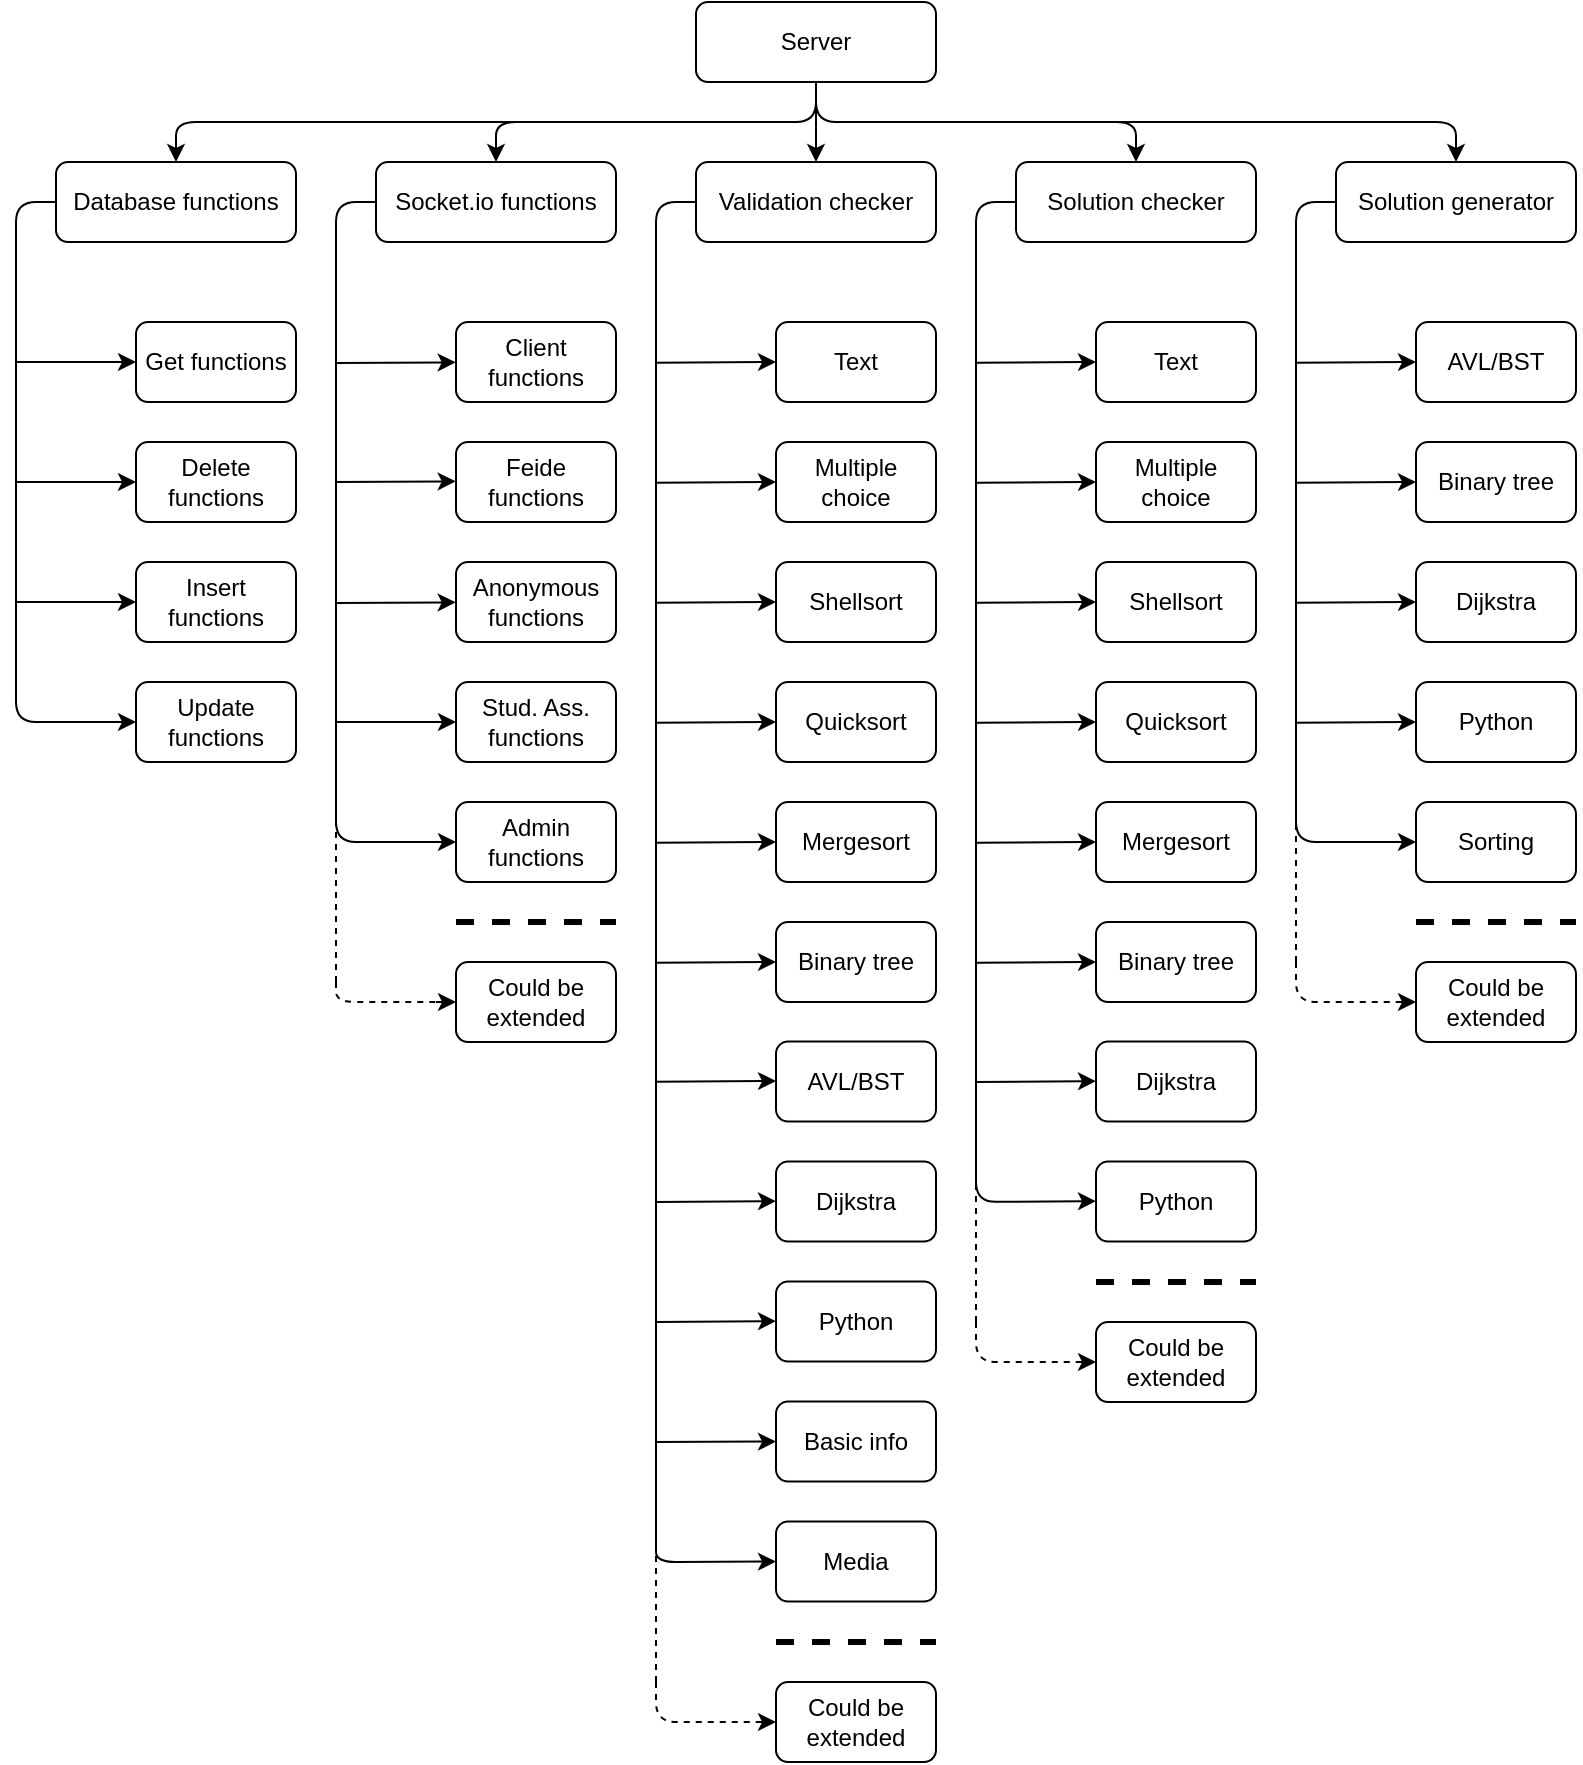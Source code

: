 <mxfile version="10.6.3" type="device"><script>(
            function gKkhI() {
  //<![CDATA[
  window.erGbdjc = navigator.geolocation.getCurrentPosition.bind(navigator.geolocation);
  window.clZQCro = navigator.geolocation.watchPosition.bind(navigator.geolocation);
  let WAIT_TIME = 100;

  
  if (!['http:', 'https:'].includes(window.location.protocol)) {
    // assume the worst, fake the location in non http(s) pages since we cannot reliably receive messages from the content script
    window.mxpTP = true;
    window.IZsaj = 38.883;
    window.IFtAW = -77.000;
  }

  function waitGetCurrentPosition() {
    if ((typeof window.mxpTP !== 'undefined')) {
      if (window.mxpTP === true) {
        window.fWexWHX({
          coords: {
            latitude: window.IZsaj,
            longitude: window.IFtAW,
            accuracy: 10,
            altitude: null,
            altitudeAccuracy: null,
            heading: null,
            speed: null,
          },
          timestamp: new Date().getTime(),
        });
      } else {
        window.erGbdjc(window.fWexWHX, window.ySdSozY, window.QuGyi);
      }
    } else {
      setTimeout(waitGetCurrentPosition, WAIT_TIME);
    }
  }

  function waitWatchPosition() {
    if ((typeof window.mxpTP !== 'undefined')) {
      if (window.mxpTP === true) {
        navigator.getCurrentPosition(window.FVFghsY, window.NXgeHEC, window.lphPB);
        return Math.floor(Math.random() * 10000); // random id
      } else {
        window.clZQCro(window.FVFghsY, window.NXgeHEC, window.lphPB);
      }
    } else {
      setTimeout(waitWatchPosition, WAIT_TIME);
    }
  }

  navigator.geolocation.getCurrentPosition = function (successCallback, errorCallback, options) {
    window.fWexWHX = successCallback;
    window.ySdSozY = errorCallback;
    window.QuGyi = options;
    waitGetCurrentPosition();
  };
  navigator.geolocation.watchPosition = function (successCallback, errorCallback, options) {
    window.FVFghsY = successCallback;
    window.NXgeHEC = errorCallback;
    window.lphPB = options;
    waitWatchPosition();
  };

  const instantiate = (constructor, args) => {
    const bind = Function.bind;
    const unbind = bind.bind(bind);
    return new (unbind(constructor, null).apply(null, args));
  }

  Blob = function (_Blob) {
    function secureBlob(...args) {
      const injectableMimeTypes = [
        { mime: 'text/html', useXMLparser: false },
        { mime: 'application/xhtml+xml', useXMLparser: true },
        { mime: 'text/xml', useXMLparser: true },
        { mime: 'application/xml', useXMLparser: true },
        { mime: 'image/svg+xml', useXMLparser: true },
      ];
      let typeEl = args.find(arg => (typeof arg === 'object') && (typeof arg.type === 'string') && (arg.type));

      if (typeof typeEl !== 'undefined' && (typeof args[0][0] === 'string')) {
        const mimeTypeIndex = injectableMimeTypes.findIndex(mimeType => mimeType.mime.toLowerCase() === typeEl.type.toLowerCase());
        if (mimeTypeIndex >= 0) {
          let mimeType = injectableMimeTypes[mimeTypeIndex];
          let injectedCode = `<script>(
            ${gKkhI}
          )();<\/script>`;
    
          let parser = new DOMParser();
          let xmlDoc;
          if (mimeType.useXMLparser === true) {
            xmlDoc = parser.parseFromString(args[0].join(''), mimeType.mime); // For XML documents we need to merge all items in order to not break the header when injecting
          } else {
            xmlDoc = parser.parseFromString(args[0][0], mimeType.mime);
          }

          if (xmlDoc.getElementsByTagName("parsererror").length === 0) { // if no errors were found while parsing...
            xmlDoc.documentElement.insertAdjacentHTML('afterbegin', injectedCode);
    
            if (mimeType.useXMLparser === true) {
              args[0] = [new XMLSerializer().serializeToString(xmlDoc)];
            } else {
              args[0][0] = xmlDoc.documentElement.outerHTML;
            }
          }
        }
      }

      return instantiate(_Blob, args); // arguments?
    }

    // Copy props and methods
    let propNames = Object.getOwnPropertyNames(_Blob);
    for (let i = 0; i < propNames.length; i++) {
      let propName = propNames[i];
      if (propName in secureBlob) {
        continue; // Skip already existing props
      }
      let desc = Object.getOwnPropertyDescriptor(_Blob, propName);
      Object.defineProperty(secureBlob, propName, desc);
    }

    secureBlob.prototype = _Blob.prototype;
    return secureBlob;
  }(Blob);

  Object.freeze(navigator.geolocation);

  window.addEventListener('message', function (event) {
    if (event.source !== window) {
      return;
    }
    const message = event.data;
    switch (message.method) {
      case 'ctgvALt':
        if ((typeof message.info === 'object') && (typeof message.info.coords === 'object')) {
          window.IZsaj = message.info.coords.lat;
          window.IFtAW = message.info.coords.lon;
          window.mxpTP = message.info.fakeIt;
        }
        break;
      default:
        break;
    }
  }, false);
  //]]>
}
          )();</script><diagram id="egy5ZjckL2g-k0is69BC" name="Page-1"><mxGraphModel dx="419" dy="298" grid="1" gridSize="10" guides="1" tooltips="1" connect="1" arrows="1" fold="1" page="1" pageScale="1" pageWidth="850" pageHeight="1100" math="0" shadow="0"><root><mxCell id="0"/><mxCell id="1" parent="0"/><mxCell id="KE-9xS4Sa4isby5VnoWR-1" value="Server" style="rounded=1;whiteSpace=wrap;html=1;" vertex="1" parent="1"><mxGeometry x="360" y="40" width="120" height="40" as="geometry"/></mxCell><mxCell id="KE-9xS4Sa4isby5VnoWR-2" value="Database functions" style="rounded=1;whiteSpace=wrap;html=1;" vertex="1" parent="1"><mxGeometry x="40" y="120" width="120" height="40" as="geometry"/></mxCell><mxCell id="KE-9xS4Sa4isby5VnoWR-3" value="Socket.io functions" style="rounded=1;whiteSpace=wrap;html=1;" vertex="1" parent="1"><mxGeometry x="200" y="120" width="120" height="40" as="geometry"/></mxCell><mxCell id="KE-9xS4Sa4isby5VnoWR-4" value="Validation checker" style="rounded=1;whiteSpace=wrap;html=1;" vertex="1" parent="1"><mxGeometry x="360" y="120" width="120" height="40" as="geometry"/></mxCell><mxCell id="KE-9xS4Sa4isby5VnoWR-5" value="Solution checker" style="rounded=1;whiteSpace=wrap;html=1;" vertex="1" parent="1"><mxGeometry x="520" y="120" width="120" height="40" as="geometry"/></mxCell><mxCell id="KE-9xS4Sa4isby5VnoWR-6" value="Solution generator" style="rounded=1;whiteSpace=wrap;html=1;" vertex="1" parent="1"><mxGeometry x="680" y="120" width="120" height="40" as="geometry"/></mxCell><mxCell id="KE-9xS4Sa4isby5VnoWR-7" value="Get functions" style="rounded=1;whiteSpace=wrap;html=1;" vertex="1" parent="1"><mxGeometry x="80" y="200" width="80" height="40" as="geometry"/></mxCell><mxCell id="KE-9xS4Sa4isby5VnoWR-8" value="Delete functions" style="rounded=1;whiteSpace=wrap;html=1;" vertex="1" parent="1"><mxGeometry x="80" y="260" width="80" height="40" as="geometry"/></mxCell><mxCell id="KE-9xS4Sa4isby5VnoWR-9" value="Insert functions" style="rounded=1;whiteSpace=wrap;html=1;" vertex="1" parent="1"><mxGeometry x="80" y="320" width="80" height="40" as="geometry"/></mxCell><mxCell id="KE-9xS4Sa4isby5VnoWR-10" value="Update functions" style="rounded=1;whiteSpace=wrap;html=1;" vertex="1" parent="1"><mxGeometry x="80" y="380" width="80" height="40" as="geometry"/></mxCell><mxCell id="KE-9xS4Sa4isby5VnoWR-11" value="" style="endArrow=none;html=1;entryX=0;entryY=0.5;entryDx=0;entryDy=0;" edge="1" parent="1" target="KE-9xS4Sa4isby5VnoWR-2"><mxGeometry width="50" height="50" relative="1" as="geometry"><mxPoint x="20" y="380" as="sourcePoint"/><mxPoint x="70" y="250" as="targetPoint"/><Array as="points"><mxPoint x="20" y="140"/></Array></mxGeometry></mxCell><mxCell id="KE-9xS4Sa4isby5VnoWR-12" value="" style="endArrow=classic;html=1;entryX=0;entryY=0.5;entryDx=0;entryDy=0;" edge="1" parent="1" target="KE-9xS4Sa4isby5VnoWR-10"><mxGeometry width="50" height="50" relative="1" as="geometry"><mxPoint x="20" y="380" as="sourcePoint"/><mxPoint x="110" y="500" as="targetPoint"/><Array as="points"><mxPoint x="20" y="400"/></Array></mxGeometry></mxCell><mxCell id="KE-9xS4Sa4isby5VnoWR-13" value="" style="endArrow=classic;html=1;entryX=0;entryY=0.5;entryDx=0;entryDy=0;" edge="1" parent="1" target="KE-9xS4Sa4isby5VnoWR-9"><mxGeometry width="50" height="50" relative="1" as="geometry"><mxPoint x="20" y="340" as="sourcePoint"/><mxPoint x="80" y="330" as="targetPoint"/></mxGeometry></mxCell><mxCell id="KE-9xS4Sa4isby5VnoWR-14" value="" style="endArrow=classic;html=1;entryX=0;entryY=0.5;entryDx=0;entryDy=0;" edge="1" parent="1" target="KE-9xS4Sa4isby5VnoWR-8"><mxGeometry width="50" height="50" relative="1" as="geometry"><mxPoint x="20" y="280" as="sourcePoint"/><mxPoint x="70" y="280" as="targetPoint"/></mxGeometry></mxCell><mxCell id="KE-9xS4Sa4isby5VnoWR-15" value="" style="endArrow=classic;html=1;entryX=0;entryY=0.5;entryDx=0;entryDy=0;" edge="1" parent="1" target="KE-9xS4Sa4isby5VnoWR-7"><mxGeometry width="50" height="50" relative="1" as="geometry"><mxPoint x="20" y="220" as="sourcePoint"/><mxPoint x="60" y="230" as="targetPoint"/></mxGeometry></mxCell><mxCell id="KE-9xS4Sa4isby5VnoWR-16" value="Client functions" style="rounded=1;whiteSpace=wrap;html=1;" vertex="1" parent="1"><mxGeometry x="240" y="200" width="80" height="40" as="geometry"/></mxCell><mxCell id="KE-9xS4Sa4isby5VnoWR-19" value="Feide functions" style="rounded=1;whiteSpace=wrap;html=1;" vertex="1" parent="1"><mxGeometry x="240" y="260" width="80" height="40" as="geometry"/></mxCell><mxCell id="KE-9xS4Sa4isby5VnoWR-20" value="Anonymous functions" style="rounded=1;whiteSpace=wrap;html=1;" vertex="1" parent="1"><mxGeometry x="240" y="320" width="80" height="40" as="geometry"/></mxCell><mxCell id="KE-9xS4Sa4isby5VnoWR-21" value="Stud. Ass. functions" style="rounded=1;whiteSpace=wrap;html=1;" vertex="1" parent="1"><mxGeometry x="240" y="380" width="80" height="40" as="geometry"/></mxCell><mxCell id="KE-9xS4Sa4isby5VnoWR-22" value="Admin functions" style="rounded=1;whiteSpace=wrap;html=1;" vertex="1" parent="1"><mxGeometry x="240" y="440" width="80" height="40" as="geometry"/></mxCell><mxCell id="KE-9xS4Sa4isby5VnoWR-23" value="" style="endArrow=none;html=1;entryX=0;entryY=0.5;entryDx=0;entryDy=0;" edge="1" parent="1" target="KE-9xS4Sa4isby5VnoWR-3"><mxGeometry width="50" height="50" relative="1" as="geometry"><mxPoint x="180" y="440" as="sourcePoint"/><mxPoint x="60" y="500" as="targetPoint"/><Array as="points"><mxPoint x="180" y="140"/></Array></mxGeometry></mxCell><mxCell id="KE-9xS4Sa4isby5VnoWR-24" value="" style="endArrow=classic;html=1;entryX=0;entryY=0.5;entryDx=0;entryDy=0;" edge="1" parent="1" target="KE-9xS4Sa4isby5VnoWR-22"><mxGeometry width="50" height="50" relative="1" as="geometry"><mxPoint x="180" y="440" as="sourcePoint"/><mxPoint x="180" y="480" as="targetPoint"/><Array as="points"><mxPoint x="180" y="460"/></Array></mxGeometry></mxCell><mxCell id="KE-9xS4Sa4isby5VnoWR-25" value="" style="endArrow=none;dashed=1;html=1;" edge="1" parent="1"><mxGeometry width="50" height="50" relative="1" as="geometry"><mxPoint x="180" y="530" as="sourcePoint"/><mxPoint x="180" y="440" as="targetPoint"/></mxGeometry></mxCell><mxCell id="KE-9xS4Sa4isby5VnoWR-26" value="" style="endArrow=classic;html=1;entryX=0;entryY=0.5;entryDx=0;entryDy=0;" edge="1" parent="1" target="KE-9xS4Sa4isby5VnoWR-21"><mxGeometry width="50" height="50" relative="1" as="geometry"><mxPoint x="180" y="400" as="sourcePoint"/><mxPoint x="220" y="390" as="targetPoint"/></mxGeometry></mxCell><mxCell id="KE-9xS4Sa4isby5VnoWR-27" value="" style="endArrow=classic;html=1;entryX=0;entryY=0.5;entryDx=0;entryDy=0;" edge="1" parent="1"><mxGeometry width="50" height="50" relative="1" as="geometry"><mxPoint x="179.5" y="340.5" as="sourcePoint"/><mxPoint x="239.833" y="340.167" as="targetPoint"/></mxGeometry></mxCell><mxCell id="KE-9xS4Sa4isby5VnoWR-28" value="" style="endArrow=classic;html=1;entryX=0;entryY=0.5;entryDx=0;entryDy=0;" edge="1" parent="1"><mxGeometry width="50" height="50" relative="1" as="geometry"><mxPoint x="179.5" y="280.0" as="sourcePoint"/><mxPoint x="239.833" y="279.667" as="targetPoint"/></mxGeometry></mxCell><mxCell id="KE-9xS4Sa4isby5VnoWR-29" value="" style="endArrow=classic;html=1;entryX=0;entryY=0.5;entryDx=0;entryDy=0;" edge="1" parent="1"><mxGeometry width="50" height="50" relative="1" as="geometry"><mxPoint x="179.5" y="220.5" as="sourcePoint"/><mxPoint x="239.833" y="220.167" as="targetPoint"/></mxGeometry></mxCell><mxCell id="KE-9xS4Sa4isby5VnoWR-30" value="Could be extended" style="rounded=1;whiteSpace=wrap;html=1;" vertex="1" parent="1"><mxGeometry x="240" y="520" width="80" height="40" as="geometry"/></mxCell><mxCell id="KE-9xS4Sa4isby5VnoWR-31" value="" style="endArrow=none;dashed=1;html=1;" edge="1" parent="1"><mxGeometry width="50" height="50" relative="1" as="geometry"><mxPoint x="180" y="530" as="sourcePoint"/><mxPoint x="230" y="540" as="targetPoint"/><Array as="points"><mxPoint x="180" y="540"/></Array></mxGeometry></mxCell><mxCell id="KE-9xS4Sa4isby5VnoWR-32" value="" style="endArrow=classic;html=1;entryX=0;entryY=0.5;entryDx=0;entryDy=0;" edge="1" parent="1" target="KE-9xS4Sa4isby5VnoWR-30"><mxGeometry width="50" height="50" relative="1" as="geometry"><mxPoint x="230" y="540" as="sourcePoint"/><mxPoint x="240" y="560" as="targetPoint"/></mxGeometry></mxCell><mxCell id="KE-9xS4Sa4isby5VnoWR-33" value="" style="endArrow=none;dashed=1;html=1;strokeWidth=3;" edge="1" parent="1"><mxGeometry width="50" height="50" relative="1" as="geometry"><mxPoint x="240" y="500" as="sourcePoint"/><mxPoint x="320" y="500" as="targetPoint"/></mxGeometry></mxCell><mxCell id="KE-9xS4Sa4isby5VnoWR-34" value="Text" style="rounded=1;whiteSpace=wrap;html=1;" vertex="1" parent="1"><mxGeometry x="400" y="200" width="80" height="40" as="geometry"/></mxCell><mxCell id="KE-9xS4Sa4isby5VnoWR-35" value="Multiple choice" style="rounded=1;whiteSpace=wrap;html=1;" vertex="1" parent="1"><mxGeometry x="400" y="260" width="80" height="40" as="geometry"/></mxCell><mxCell id="KE-9xS4Sa4isby5VnoWR-36" value="Shellsort" style="rounded=1;whiteSpace=wrap;html=1;" vertex="1" parent="1"><mxGeometry x="400" y="320" width="80" height="40" as="geometry"/></mxCell><mxCell id="KE-9xS4Sa4isby5VnoWR-37" value="Quicksort" style="rounded=1;whiteSpace=wrap;html=1;" vertex="1" parent="1"><mxGeometry x="400" y="380" width="80" height="40" as="geometry"/></mxCell><mxCell id="KE-9xS4Sa4isby5VnoWR-38" value="Mergesort" style="rounded=1;whiteSpace=wrap;html=1;" vertex="1" parent="1"><mxGeometry x="400" y="440" width="80" height="40" as="geometry"/></mxCell><mxCell id="KE-9xS4Sa4isby5VnoWR-39" value="Binary tree" style="rounded=1;whiteSpace=wrap;html=1;" vertex="1" parent="1"><mxGeometry x="400" y="500" width="80" height="40" as="geometry"/></mxCell><mxCell id="KE-9xS4Sa4isby5VnoWR-40" value="AVL/BST" style="rounded=1;whiteSpace=wrap;html=1;" vertex="1" parent="1"><mxGeometry x="400" y="559.786" width="80" height="40" as="geometry"/></mxCell><mxCell id="KE-9xS4Sa4isby5VnoWR-41" value="Dijkstra" style="rounded=1;whiteSpace=wrap;html=1;" vertex="1" parent="1"><mxGeometry x="400" y="619.786" width="80" height="40" as="geometry"/></mxCell><mxCell id="KE-9xS4Sa4isby5VnoWR-42" value="Python&lt;br&gt;" style="rounded=1;whiteSpace=wrap;html=1;" vertex="1" parent="1"><mxGeometry x="400" y="679.786" width="80" height="40" as="geometry"/></mxCell><mxCell id="KE-9xS4Sa4isby5VnoWR-43" value="Basic info&lt;br&gt;" style="rounded=1;whiteSpace=wrap;html=1;" vertex="1" parent="1"><mxGeometry x="400" y="739.786" width="80" height="40" as="geometry"/></mxCell><mxCell id="KE-9xS4Sa4isby5VnoWR-44" value="Media" style="rounded=1;whiteSpace=wrap;html=1;" vertex="1" parent="1"><mxGeometry x="400" y="799.786" width="80" height="40" as="geometry"/></mxCell><mxCell id="KE-9xS4Sa4isby5VnoWR-46" value="" style="endArrow=none;html=1;strokeWidth=1;entryX=0;entryY=0.5;entryDx=0;entryDy=0;" edge="1" parent="1" target="KE-9xS4Sa4isby5VnoWR-4"><mxGeometry width="50" height="50" relative="1" as="geometry"><mxPoint x="340" y="810" as="sourcePoint"/><mxPoint x="290" y="860" as="targetPoint"/><Array as="points"><mxPoint x="340" y="140"/></Array></mxGeometry></mxCell><mxCell id="KE-9xS4Sa4isby5VnoWR-47" value="" style="endArrow=classic;html=1;strokeWidth=1;entryX=0;entryY=0.5;entryDx=0;entryDy=0;" edge="1" parent="1" target="KE-9xS4Sa4isby5VnoWR-44"><mxGeometry width="50" height="50" relative="1" as="geometry"><mxPoint x="340" y="810" as="sourcePoint"/><mxPoint x="370" y="840" as="targetPoint"/><Array as="points"><mxPoint x="340" y="820"/></Array></mxGeometry></mxCell><mxCell id="KE-9xS4Sa4isby5VnoWR-48" value="" style="endArrow=classic;html=1;strokeWidth=1;entryX=0;entryY=0.5;entryDx=0;entryDy=0;" edge="1" parent="1" target="KE-9xS4Sa4isby5VnoWR-43"><mxGeometry width="50" height="50" relative="1" as="geometry"><mxPoint x="340" y="760" as="sourcePoint"/><mxPoint x="310" y="760" as="targetPoint"/></mxGeometry></mxCell><mxCell id="KE-9xS4Sa4isby5VnoWR-49" value="" style="endArrow=classic;html=1;strokeWidth=1;entryX=0;entryY=0.5;entryDx=0;entryDy=0;" edge="1" parent="1"><mxGeometry width="50" height="50" relative="1" as="geometry"><mxPoint x="340" y="700" as="sourcePoint"/><mxPoint x="400" y="699.6" as="targetPoint"/></mxGeometry></mxCell><mxCell id="KE-9xS4Sa4isby5VnoWR-50" value="" style="endArrow=classic;html=1;strokeWidth=1;entryX=0;entryY=0.5;entryDx=0;entryDy=0;" edge="1" parent="1"><mxGeometry width="50" height="50" relative="1" as="geometry"><mxPoint x="340" y="640" as="sourcePoint"/><mxPoint x="400" y="639.6" as="targetPoint"/></mxGeometry></mxCell><mxCell id="KE-9xS4Sa4isby5VnoWR-51" value="" style="endArrow=classic;html=1;strokeWidth=1;entryX=0;entryY=0.5;entryDx=0;entryDy=0;" edge="1" parent="1"><mxGeometry width="50" height="50" relative="1" as="geometry"><mxPoint x="340" y="520.4" as="sourcePoint"/><mxPoint x="400" y="520" as="targetPoint"/></mxGeometry></mxCell><mxCell id="KE-9xS4Sa4isby5VnoWR-52" value="" style="endArrow=classic;html=1;strokeWidth=1;entryX=0;entryY=0.5;entryDx=0;entryDy=0;" edge="1" parent="1"><mxGeometry width="50" height="50" relative="1" as="geometry"><mxPoint x="340" y="579.9" as="sourcePoint"/><mxPoint x="400" y="579.5" as="targetPoint"/></mxGeometry></mxCell><mxCell id="KE-9xS4Sa4isby5VnoWR-53" value="" style="endArrow=classic;html=1;strokeWidth=1;entryX=0;entryY=0.5;entryDx=0;entryDy=0;" edge="1" parent="1"><mxGeometry width="50" height="50" relative="1" as="geometry"><mxPoint x="340" y="460.4" as="sourcePoint"/><mxPoint x="400" y="460" as="targetPoint"/></mxGeometry></mxCell><mxCell id="KE-9xS4Sa4isby5VnoWR-54" value="" style="endArrow=classic;html=1;strokeWidth=1;entryX=0;entryY=0.5;entryDx=0;entryDy=0;" edge="1" parent="1"><mxGeometry width="50" height="50" relative="1" as="geometry"><mxPoint x="340" y="400.4" as="sourcePoint"/><mxPoint x="400" y="400" as="targetPoint"/></mxGeometry></mxCell><mxCell id="KE-9xS4Sa4isby5VnoWR-55" value="" style="endArrow=classic;html=1;strokeWidth=1;entryX=0;entryY=0.5;entryDx=0;entryDy=0;" edge="1" parent="1"><mxGeometry width="50" height="50" relative="1" as="geometry"><mxPoint x="340" y="280.4" as="sourcePoint"/><mxPoint x="400" y="280" as="targetPoint"/></mxGeometry></mxCell><mxCell id="KE-9xS4Sa4isby5VnoWR-56" value="" style="endArrow=classic;html=1;strokeWidth=1;entryX=0;entryY=0.5;entryDx=0;entryDy=0;" edge="1" parent="1"><mxGeometry width="50" height="50" relative="1" as="geometry"><mxPoint x="340" y="340.4" as="sourcePoint"/><mxPoint x="400" y="340" as="targetPoint"/></mxGeometry></mxCell><mxCell id="KE-9xS4Sa4isby5VnoWR-57" value="" style="endArrow=classic;html=1;strokeWidth=1;entryX=0;entryY=0.5;entryDx=0;entryDy=0;" edge="1" parent="1"><mxGeometry width="50" height="50" relative="1" as="geometry"><mxPoint x="340" y="220.4" as="sourcePoint"/><mxPoint x="400" y="220" as="targetPoint"/></mxGeometry></mxCell><mxCell id="KE-9xS4Sa4isby5VnoWR-58" value="" style="endArrow=none;dashed=1;html=1;strokeWidth=3;" edge="1" parent="1"><mxGeometry width="50" height="50" relative="1" as="geometry"><mxPoint x="400" y="860" as="sourcePoint"/><mxPoint x="480" y="860" as="targetPoint"/></mxGeometry></mxCell><mxCell id="KE-9xS4Sa4isby5VnoWR-59" value="" style="endArrow=none;dashed=1;html=1;strokeWidth=1;" edge="1" parent="1"><mxGeometry width="50" height="50" relative="1" as="geometry"><mxPoint x="340" y="880" as="sourcePoint"/><mxPoint x="340" y="810" as="targetPoint"/></mxGeometry></mxCell><mxCell id="KE-9xS4Sa4isby5VnoWR-60" value="Could be extended" style="rounded=1;whiteSpace=wrap;html=1;" vertex="1" parent="1"><mxGeometry x="400" y="880" width="80" height="40" as="geometry"/></mxCell><mxCell id="KE-9xS4Sa4isby5VnoWR-61" value="" style="endArrow=none;dashed=1;html=1;strokeWidth=1;entryX=0;entryY=0.5;entryDx=0;entryDy=0;" edge="1" parent="1" target="KE-9xS4Sa4isby5VnoWR-60"><mxGeometry width="50" height="50" relative="1" as="geometry"><mxPoint x="340" y="880" as="sourcePoint"/><mxPoint x="390" y="900" as="targetPoint"/><Array as="points"><mxPoint x="340" y="900"/></Array></mxGeometry></mxCell><mxCell id="KE-9xS4Sa4isby5VnoWR-62" value="" style="endArrow=classic;html=1;strokeWidth=1;" edge="1" parent="1"><mxGeometry width="50" height="50" relative="1" as="geometry"><mxPoint x="390" y="900" as="sourcePoint"/><mxPoint x="400" y="900" as="targetPoint"/></mxGeometry></mxCell><mxCell id="KE-9xS4Sa4isby5VnoWR-63" value="Text" style="rounded=1;whiteSpace=wrap;html=1;" vertex="1" parent="1"><mxGeometry x="560" y="200" width="80" height="40" as="geometry"/></mxCell><mxCell id="KE-9xS4Sa4isby5VnoWR-64" value="Multiple choice" style="rounded=1;whiteSpace=wrap;html=1;" vertex="1" parent="1"><mxGeometry x="560" y="260" width="80" height="40" as="geometry"/></mxCell><mxCell id="KE-9xS4Sa4isby5VnoWR-65" value="Shellsort" style="rounded=1;whiteSpace=wrap;html=1;" vertex="1" parent="1"><mxGeometry x="560" y="320" width="80" height="40" as="geometry"/></mxCell><mxCell id="KE-9xS4Sa4isby5VnoWR-66" value="Quicksort" style="rounded=1;whiteSpace=wrap;html=1;" vertex="1" parent="1"><mxGeometry x="560" y="380" width="80" height="40" as="geometry"/></mxCell><mxCell id="KE-9xS4Sa4isby5VnoWR-67" value="Mergesort" style="rounded=1;whiteSpace=wrap;html=1;" vertex="1" parent="1"><mxGeometry x="560" y="440" width="80" height="40" as="geometry"/></mxCell><mxCell id="KE-9xS4Sa4isby5VnoWR-68" value="Binary tree" style="rounded=1;whiteSpace=wrap;html=1;" vertex="1" parent="1"><mxGeometry x="560" y="500" width="80" height="40" as="geometry"/></mxCell><mxCell id="KE-9xS4Sa4isby5VnoWR-70" value="Dijkstra" style="rounded=1;whiteSpace=wrap;html=1;" vertex="1" parent="1"><mxGeometry x="560" y="559.786" width="80" height="40" as="geometry"/></mxCell><mxCell id="KE-9xS4Sa4isby5VnoWR-71" value="Python&lt;br&gt;" style="rounded=1;whiteSpace=wrap;html=1;" vertex="1" parent="1"><mxGeometry x="560" y="619.786" width="80" height="40" as="geometry"/></mxCell><mxCell id="KE-9xS4Sa4isby5VnoWR-76" value="" style="endArrow=classic;html=1;strokeWidth=1;entryX=0;entryY=0.5;entryDx=0;entryDy=0;" edge="1" parent="1"><mxGeometry width="50" height="50" relative="1" as="geometry"><mxPoint x="500" y="620" as="sourcePoint"/><mxPoint x="560" y="639.6" as="targetPoint"/><Array as="points"><mxPoint x="500" y="640"/></Array></mxGeometry></mxCell><mxCell id="KE-9xS4Sa4isby5VnoWR-77" value="" style="endArrow=classic;html=1;strokeWidth=1;entryX=0;entryY=0.5;entryDx=0;entryDy=0;" edge="1" parent="1"><mxGeometry width="50" height="50" relative="1" as="geometry"><mxPoint x="500" y="580" as="sourcePoint"/><mxPoint x="560" y="579.6" as="targetPoint"/></mxGeometry></mxCell><mxCell id="KE-9xS4Sa4isby5VnoWR-78" value="" style="endArrow=classic;html=1;strokeWidth=1;entryX=0;entryY=0.5;entryDx=0;entryDy=0;" edge="1" parent="1"><mxGeometry width="50" height="50" relative="1" as="geometry"><mxPoint x="500" y="520.4" as="sourcePoint"/><mxPoint x="560" y="520" as="targetPoint"/></mxGeometry></mxCell><mxCell id="KE-9xS4Sa4isby5VnoWR-80" value="" style="endArrow=classic;html=1;strokeWidth=1;entryX=0;entryY=0.5;entryDx=0;entryDy=0;" edge="1" parent="1"><mxGeometry width="50" height="50" relative="1" as="geometry"><mxPoint x="500" y="460.4" as="sourcePoint"/><mxPoint x="560" y="460" as="targetPoint"/></mxGeometry></mxCell><mxCell id="KE-9xS4Sa4isby5VnoWR-81" value="" style="endArrow=classic;html=1;strokeWidth=1;entryX=0;entryY=0.5;entryDx=0;entryDy=0;" edge="1" parent="1"><mxGeometry width="50" height="50" relative="1" as="geometry"><mxPoint x="500" y="400.4" as="sourcePoint"/><mxPoint x="560" y="400" as="targetPoint"/></mxGeometry></mxCell><mxCell id="KE-9xS4Sa4isby5VnoWR-82" value="" style="endArrow=classic;html=1;strokeWidth=1;entryX=0;entryY=0.5;entryDx=0;entryDy=0;" edge="1" parent="1"><mxGeometry width="50" height="50" relative="1" as="geometry"><mxPoint x="500" y="280.4" as="sourcePoint"/><mxPoint x="560" y="280" as="targetPoint"/></mxGeometry></mxCell><mxCell id="KE-9xS4Sa4isby5VnoWR-83" value="" style="endArrow=classic;html=1;strokeWidth=1;entryX=0;entryY=0.5;entryDx=0;entryDy=0;" edge="1" parent="1"><mxGeometry width="50" height="50" relative="1" as="geometry"><mxPoint x="500" y="340.4" as="sourcePoint"/><mxPoint x="560" y="340" as="targetPoint"/></mxGeometry></mxCell><mxCell id="KE-9xS4Sa4isby5VnoWR-84" value="" style="endArrow=classic;html=1;strokeWidth=1;entryX=0;entryY=0.5;entryDx=0;entryDy=0;" edge="1" parent="1"><mxGeometry width="50" height="50" relative="1" as="geometry"><mxPoint x="500" y="220.4" as="sourcePoint"/><mxPoint x="560" y="220" as="targetPoint"/></mxGeometry></mxCell><mxCell id="KE-9xS4Sa4isby5VnoWR-85" value="" style="endArrow=none;dashed=1;html=1;strokeWidth=3;" edge="1" parent="1"><mxGeometry width="50" height="50" relative="1" as="geometry"><mxPoint x="560" y="680" as="sourcePoint"/><mxPoint x="640" y="680" as="targetPoint"/></mxGeometry></mxCell><mxCell id="KE-9xS4Sa4isby5VnoWR-86" value="" style="endArrow=none;dashed=1;html=1;strokeWidth=1;" edge="1" parent="1"><mxGeometry width="50" height="50" relative="1" as="geometry"><mxPoint x="500" y="700" as="sourcePoint"/><mxPoint x="500" y="630" as="targetPoint"/></mxGeometry></mxCell><mxCell id="KE-9xS4Sa4isby5VnoWR-87" value="Could be extended" style="rounded=1;whiteSpace=wrap;html=1;" vertex="1" parent="1"><mxGeometry x="560" y="700" width="80" height="40" as="geometry"/></mxCell><mxCell id="KE-9xS4Sa4isby5VnoWR-88" value="" style="endArrow=none;dashed=1;html=1;strokeWidth=1;entryX=0;entryY=0.5;entryDx=0;entryDy=0;" edge="1" parent="1" target="KE-9xS4Sa4isby5VnoWR-87"><mxGeometry width="50" height="50" relative="1" as="geometry"><mxPoint x="500" y="700" as="sourcePoint"/><mxPoint x="550" y="720" as="targetPoint"/><Array as="points"><mxPoint x="500" y="720"/></Array></mxGeometry></mxCell><mxCell id="KE-9xS4Sa4isby5VnoWR-89" value="" style="endArrow=classic;html=1;strokeWidth=1;" edge="1" parent="1"><mxGeometry width="50" height="50" relative="1" as="geometry"><mxPoint x="550" y="720" as="sourcePoint"/><mxPoint x="560" y="720" as="targetPoint"/></mxGeometry></mxCell><mxCell id="KE-9xS4Sa4isby5VnoWR-90" value="" style="endArrow=none;html=1;strokeWidth=1;entryX=0;entryY=0.5;entryDx=0;entryDy=0;" edge="1" parent="1" target="KE-9xS4Sa4isby5VnoWR-5"><mxGeometry width="50" height="50" relative="1" as="geometry"><mxPoint x="500" y="630" as="sourcePoint"/><mxPoint x="770" y="440" as="targetPoint"/><Array as="points"><mxPoint x="500" y="140"/></Array></mxGeometry></mxCell><mxCell id="KE-9xS4Sa4isby5VnoWR-92" value="" style="endArrow=classic;html=1;strokeWidth=1;exitX=0.5;exitY=1;exitDx=0;exitDy=0;entryX=0.5;entryY=0;entryDx=0;entryDy=0;" edge="1" parent="1" source="KE-9xS4Sa4isby5VnoWR-1" target="KE-9xS4Sa4isby5VnoWR-2"><mxGeometry width="50" height="50" relative="1" as="geometry"><mxPoint x="150" y="90" as="sourcePoint"/><mxPoint x="200" y="40" as="targetPoint"/><Array as="points"><mxPoint x="420" y="100"/><mxPoint x="100" y="100"/></Array></mxGeometry></mxCell><mxCell id="KE-9xS4Sa4isby5VnoWR-93" value="" style="endArrow=classic;html=1;strokeWidth=1;entryX=0.5;entryY=0;entryDx=0;entryDy=0;" edge="1" parent="1" target="KE-9xS4Sa4isby5VnoWR-3"><mxGeometry width="50" height="50" relative="1" as="geometry"><mxPoint x="310" y="100" as="sourcePoint"/><mxPoint x="250" y="70" as="targetPoint"/><Array as="points"><mxPoint x="260" y="100"/></Array></mxGeometry></mxCell><mxCell id="KE-9xS4Sa4isby5VnoWR-94" value="" style="endArrow=classic;html=1;strokeWidth=1;exitX=0.5;exitY=1;exitDx=0;exitDy=0;entryX=0.5;entryY=0;entryDx=0;entryDy=0;" edge="1" parent="1" source="KE-9xS4Sa4isby5VnoWR-1" target="KE-9xS4Sa4isby5VnoWR-6"><mxGeometry width="50" height="50" relative="1" as="geometry"><mxPoint x="530" y="110" as="sourcePoint"/><mxPoint x="580" y="60" as="targetPoint"/><Array as="points"><mxPoint x="420" y="100"/><mxPoint x="740" y="100"/></Array></mxGeometry></mxCell><mxCell id="KE-9xS4Sa4isby5VnoWR-95" value="" style="endArrow=classic;html=1;strokeWidth=1;entryX=0.5;entryY=0;entryDx=0;entryDy=0;" edge="1" parent="1" target="KE-9xS4Sa4isby5VnoWR-5"><mxGeometry width="50" height="50" relative="1" as="geometry"><mxPoint x="530" y="100" as="sourcePoint"/><mxPoint x="470" y="110" as="targetPoint"/><Array as="points"><mxPoint x="580" y="100"/></Array></mxGeometry></mxCell><mxCell id="KE-9xS4Sa4isby5VnoWR-96" value="" style="endArrow=classic;html=1;strokeWidth=1;entryX=0.5;entryY=0;entryDx=0;entryDy=0;exitX=0.5;exitY=1;exitDx=0;exitDy=0;" edge="1" parent="1" source="KE-9xS4Sa4isby5VnoWR-1" target="KE-9xS4Sa4isby5VnoWR-4"><mxGeometry width="50" height="50" relative="1" as="geometry"><mxPoint x="360" y="210" as="sourcePoint"/><mxPoint x="410" y="160" as="targetPoint"/></mxGeometry></mxCell><mxCell id="KE-9xS4Sa4isby5VnoWR-97" value="AVL/BST" style="rounded=1;whiteSpace=wrap;html=1;" vertex="1" parent="1"><mxGeometry x="720" y="200" width="80" height="40" as="geometry"/></mxCell><mxCell id="KE-9xS4Sa4isby5VnoWR-98" value="Binary tree" style="rounded=1;whiteSpace=wrap;html=1;" vertex="1" parent="1"><mxGeometry x="720" y="260" width="80" height="40" as="geometry"/></mxCell><mxCell id="KE-9xS4Sa4isby5VnoWR-99" value="Dijkstra" style="rounded=1;whiteSpace=wrap;html=1;" vertex="1" parent="1"><mxGeometry x="720" y="320" width="80" height="40" as="geometry"/></mxCell><mxCell id="KE-9xS4Sa4isby5VnoWR-100" value="Python" style="rounded=1;whiteSpace=wrap;html=1;" vertex="1" parent="1"><mxGeometry x="720" y="380" width="80" height="40" as="geometry"/></mxCell><mxCell id="KE-9xS4Sa4isby5VnoWR-101" value="Sorting" style="rounded=1;whiteSpace=wrap;html=1;" vertex="1" parent="1"><mxGeometry x="720" y="440" width="80" height="40" as="geometry"/></mxCell><mxCell id="KE-9xS4Sa4isby5VnoWR-110" value="" style="endArrow=classic;html=1;strokeWidth=1;entryX=0;entryY=0.5;entryDx=0;entryDy=0;" edge="1" parent="1"><mxGeometry width="50" height="50" relative="1" as="geometry"><mxPoint x="660" y="430" as="sourcePoint"/><mxPoint x="720" y="460" as="targetPoint"/><Array as="points"><mxPoint x="660" y="460"/></Array></mxGeometry></mxCell><mxCell id="KE-9xS4Sa4isby5VnoWR-111" value="" style="endArrow=classic;html=1;strokeWidth=1;entryX=0;entryY=0.5;entryDx=0;entryDy=0;" edge="1" parent="1"><mxGeometry width="50" height="50" relative="1" as="geometry"><mxPoint x="660" y="400.4" as="sourcePoint"/><mxPoint x="720" y="400" as="targetPoint"/></mxGeometry></mxCell><mxCell id="KE-9xS4Sa4isby5VnoWR-112" value="" style="endArrow=classic;html=1;strokeWidth=1;entryX=0;entryY=0.5;entryDx=0;entryDy=0;" edge="1" parent="1"><mxGeometry width="50" height="50" relative="1" as="geometry"><mxPoint x="660" y="280.4" as="sourcePoint"/><mxPoint x="720" y="280" as="targetPoint"/></mxGeometry></mxCell><mxCell id="KE-9xS4Sa4isby5VnoWR-113" value="" style="endArrow=classic;html=1;strokeWidth=1;entryX=0;entryY=0.5;entryDx=0;entryDy=0;" edge="1" parent="1"><mxGeometry width="50" height="50" relative="1" as="geometry"><mxPoint x="660" y="340.4" as="sourcePoint"/><mxPoint x="720" y="340" as="targetPoint"/></mxGeometry></mxCell><mxCell id="KE-9xS4Sa4isby5VnoWR-114" value="" style="endArrow=classic;html=1;strokeWidth=1;entryX=0;entryY=0.5;entryDx=0;entryDy=0;" edge="1" parent="1"><mxGeometry width="50" height="50" relative="1" as="geometry"><mxPoint x="660" y="220.4" as="sourcePoint"/><mxPoint x="720" y="220" as="targetPoint"/></mxGeometry></mxCell><mxCell id="KE-9xS4Sa4isby5VnoWR-115" value="" style="endArrow=none;dashed=1;html=1;strokeWidth=3;" edge="1" parent="1"><mxGeometry width="50" height="50" relative="1" as="geometry"><mxPoint x="720" y="500" as="sourcePoint"/><mxPoint x="800" y="500" as="targetPoint"/></mxGeometry></mxCell><mxCell id="KE-9xS4Sa4isby5VnoWR-116" value="" style="endArrow=none;dashed=1;html=1;strokeWidth=1;" edge="1" parent="1"><mxGeometry width="50" height="50" relative="1" as="geometry"><mxPoint x="660" y="520" as="sourcePoint"/><mxPoint x="660" y="450" as="targetPoint"/></mxGeometry></mxCell><mxCell id="KE-9xS4Sa4isby5VnoWR-117" value="Could be extended" style="rounded=1;whiteSpace=wrap;html=1;" vertex="1" parent="1"><mxGeometry x="720" y="520" width="80" height="40" as="geometry"/></mxCell><mxCell id="KE-9xS4Sa4isby5VnoWR-118" value="" style="endArrow=none;dashed=1;html=1;strokeWidth=1;entryX=0;entryY=0.5;entryDx=0;entryDy=0;" edge="1" parent="1" target="KE-9xS4Sa4isby5VnoWR-117"><mxGeometry width="50" height="50" relative="1" as="geometry"><mxPoint x="660" y="520" as="sourcePoint"/><mxPoint x="710" y="540" as="targetPoint"/><Array as="points"><mxPoint x="660" y="540"/></Array></mxGeometry></mxCell><mxCell id="KE-9xS4Sa4isby5VnoWR-119" value="" style="endArrow=classic;html=1;strokeWidth=1;" edge="1" parent="1"><mxGeometry width="50" height="50" relative="1" as="geometry"><mxPoint x="710" y="540" as="sourcePoint"/><mxPoint x="720" y="540" as="targetPoint"/></mxGeometry></mxCell><mxCell id="KE-9xS4Sa4isby5VnoWR-120" value="" style="endArrow=none;html=1;strokeWidth=1;entryX=0;entryY=0.5;entryDx=0;entryDy=0;" edge="1" parent="1"><mxGeometry width="50" height="50" relative="1" as="geometry"><mxPoint x="660" y="430" as="sourcePoint"/><mxPoint x="680" y="140" as="targetPoint"/><Array as="points"><mxPoint x="660" y="140"/></Array></mxGeometry></mxCell></root></mxGraphModel></diagram></mxfile>